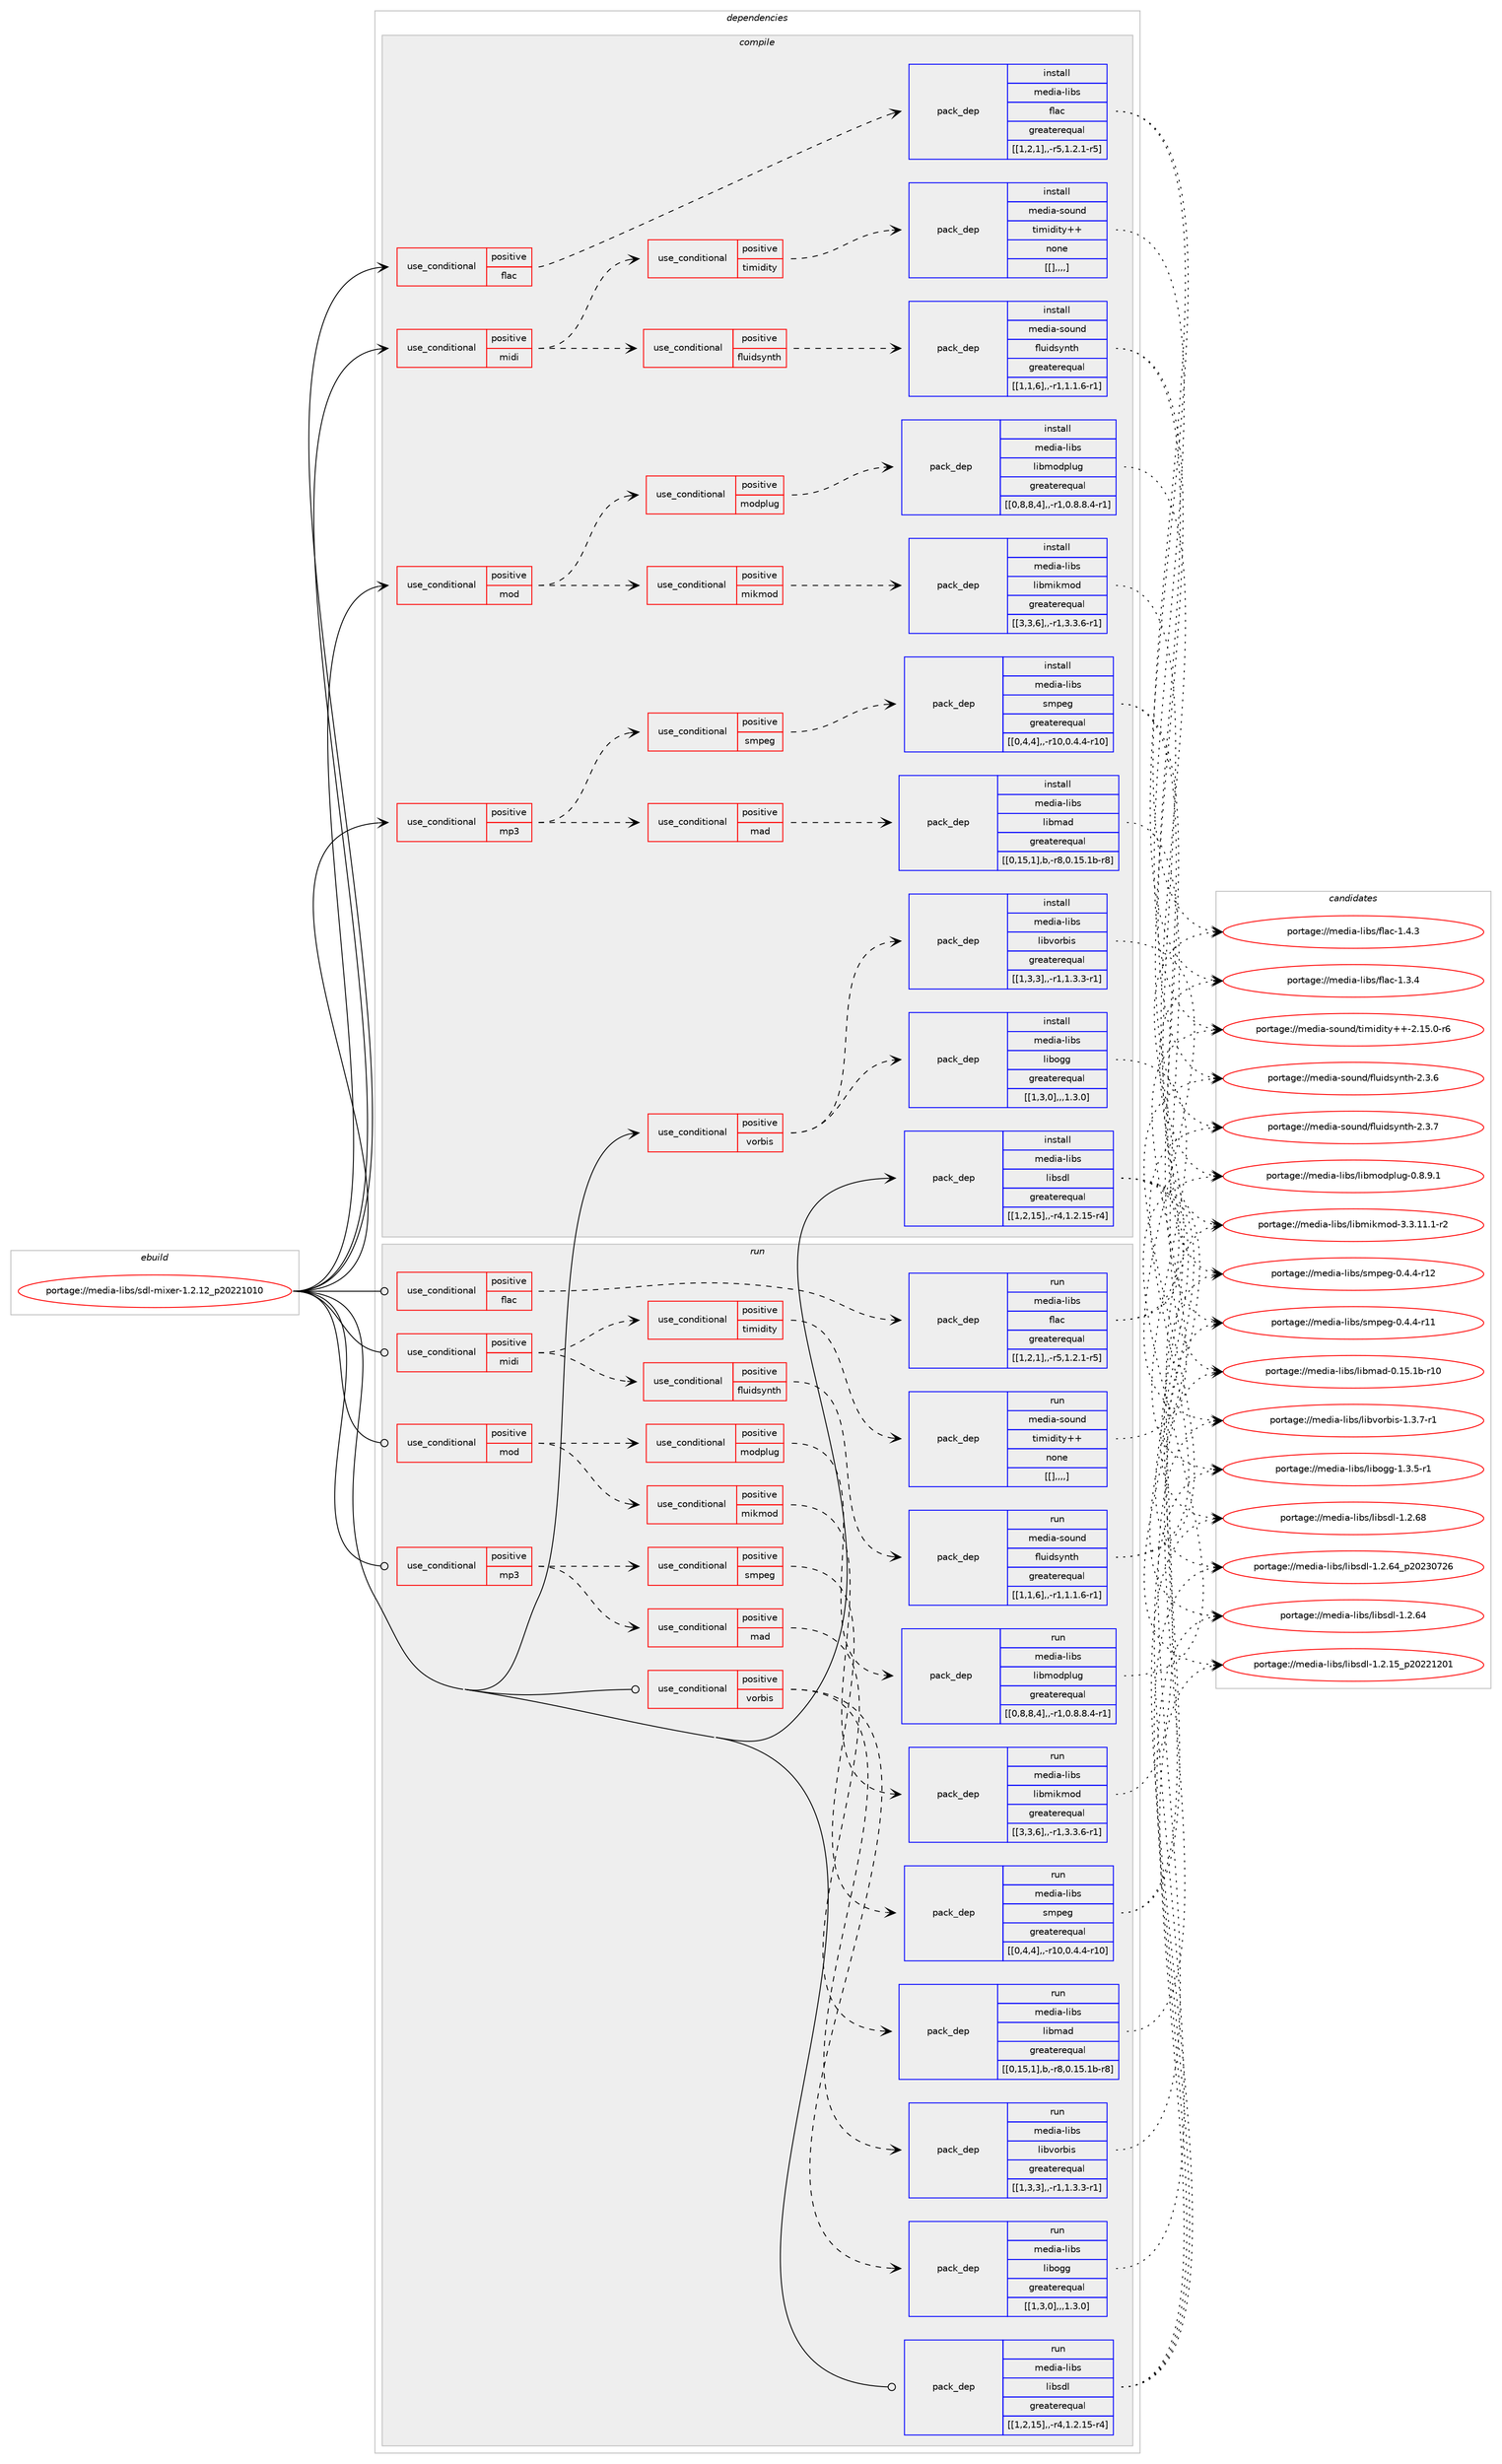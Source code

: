 digraph prolog {

# *************
# Graph options
# *************

newrank=true;
concentrate=true;
compound=true;
graph [rankdir=LR,fontname=Helvetica,fontsize=10,ranksep=1.5];#, ranksep=2.5, nodesep=0.2];
edge  [arrowhead=vee];
node  [fontname=Helvetica,fontsize=10];

# **********
# The ebuild
# **********

subgraph cluster_leftcol {
color=gray;
label=<<i>ebuild</i>>;
id [label="portage://media-libs/sdl-mixer-1.2.12_p20221010", color=red, width=4, href="../media-libs/sdl-mixer-1.2.12_p20221010.svg"];
}

# ****************
# The dependencies
# ****************

subgraph cluster_midcol {
color=gray;
label=<<i>dependencies</i>>;
subgraph cluster_compile {
fillcolor="#eeeeee";
style=filled;
label=<<i>compile</i>>;
subgraph cond83076 {
dependency326830 [label=<<TABLE BORDER="0" CELLBORDER="1" CELLSPACING="0" CELLPADDING="4"><TR><TD ROWSPAN="3" CELLPADDING="10">use_conditional</TD></TR><TR><TD>positive</TD></TR><TR><TD>flac</TD></TR></TABLE>>, shape=none, color=red];
subgraph pack241087 {
dependency326833 [label=<<TABLE BORDER="0" CELLBORDER="1" CELLSPACING="0" CELLPADDING="4" WIDTH="220"><TR><TD ROWSPAN="6" CELLPADDING="30">pack_dep</TD></TR><TR><TD WIDTH="110">install</TD></TR><TR><TD>media-libs</TD></TR><TR><TD>flac</TD></TR><TR><TD>greaterequal</TD></TR><TR><TD>[[1,2,1],,-r5,1.2.1-r5]</TD></TR></TABLE>>, shape=none, color=blue];
}
dependency326830:e -> dependency326833:w [weight=20,style="dashed",arrowhead="vee"];
}
id:e -> dependency326830:w [weight=20,style="solid",arrowhead="vee"];
subgraph cond83113 {
dependency326910 [label=<<TABLE BORDER="0" CELLBORDER="1" CELLSPACING="0" CELLPADDING="4"><TR><TD ROWSPAN="3" CELLPADDING="10">use_conditional</TD></TR><TR><TD>positive</TD></TR><TR><TD>midi</TD></TR></TABLE>>, shape=none, color=red];
subgraph cond83114 {
dependency326934 [label=<<TABLE BORDER="0" CELLBORDER="1" CELLSPACING="0" CELLPADDING="4"><TR><TD ROWSPAN="3" CELLPADDING="10">use_conditional</TD></TR><TR><TD>positive</TD></TR><TR><TD>fluidsynth</TD></TR></TABLE>>, shape=none, color=red];
subgraph pack241155 {
dependency327000 [label=<<TABLE BORDER="0" CELLBORDER="1" CELLSPACING="0" CELLPADDING="4" WIDTH="220"><TR><TD ROWSPAN="6" CELLPADDING="30">pack_dep</TD></TR><TR><TD WIDTH="110">install</TD></TR><TR><TD>media-sound</TD></TR><TR><TD>fluidsynth</TD></TR><TR><TD>greaterequal</TD></TR><TR><TD>[[1,1,6],,-r1,1.1.6-r1]</TD></TR></TABLE>>, shape=none, color=blue];
}
dependency326934:e -> dependency327000:w [weight=20,style="dashed",arrowhead="vee"];
}
dependency326910:e -> dependency326934:w [weight=20,style="dashed",arrowhead="vee"];
subgraph cond83161 {
dependency327090 [label=<<TABLE BORDER="0" CELLBORDER="1" CELLSPACING="0" CELLPADDING="4"><TR><TD ROWSPAN="3" CELLPADDING="10">use_conditional</TD></TR><TR><TD>positive</TD></TR><TR><TD>timidity</TD></TR></TABLE>>, shape=none, color=red];
subgraph pack241240 {
dependency327110 [label=<<TABLE BORDER="0" CELLBORDER="1" CELLSPACING="0" CELLPADDING="4" WIDTH="220"><TR><TD ROWSPAN="6" CELLPADDING="30">pack_dep</TD></TR><TR><TD WIDTH="110">install</TD></TR><TR><TD>media-sound</TD></TR><TR><TD>timidity++</TD></TR><TR><TD>none</TD></TR><TR><TD>[[],,,,]</TD></TR></TABLE>>, shape=none, color=blue];
}
dependency327090:e -> dependency327110:w [weight=20,style="dashed",arrowhead="vee"];
}
dependency326910:e -> dependency327090:w [weight=20,style="dashed",arrowhead="vee"];
}
id:e -> dependency326910:w [weight=20,style="solid",arrowhead="vee"];
subgraph cond83195 {
dependency327157 [label=<<TABLE BORDER="0" CELLBORDER="1" CELLSPACING="0" CELLPADDING="4"><TR><TD ROWSPAN="3" CELLPADDING="10">use_conditional</TD></TR><TR><TD>positive</TD></TR><TR><TD>mod</TD></TR></TABLE>>, shape=none, color=red];
subgraph cond83216 {
dependency327161 [label=<<TABLE BORDER="0" CELLBORDER="1" CELLSPACING="0" CELLPADDING="4"><TR><TD ROWSPAN="3" CELLPADDING="10">use_conditional</TD></TR><TR><TD>positive</TD></TR><TR><TD>mikmod</TD></TR></TABLE>>, shape=none, color=red];
subgraph pack241284 {
dependency327164 [label=<<TABLE BORDER="0" CELLBORDER="1" CELLSPACING="0" CELLPADDING="4" WIDTH="220"><TR><TD ROWSPAN="6" CELLPADDING="30">pack_dep</TD></TR><TR><TD WIDTH="110">install</TD></TR><TR><TD>media-libs</TD></TR><TR><TD>libmikmod</TD></TR><TR><TD>greaterequal</TD></TR><TR><TD>[[3,3,6],,-r1,3.3.6-r1]</TD></TR></TABLE>>, shape=none, color=blue];
}
dependency327161:e -> dependency327164:w [weight=20,style="dashed",arrowhead="vee"];
}
dependency327157:e -> dependency327161:w [weight=20,style="dashed",arrowhead="vee"];
subgraph cond83222 {
dependency327194 [label=<<TABLE BORDER="0" CELLBORDER="1" CELLSPACING="0" CELLPADDING="4"><TR><TD ROWSPAN="3" CELLPADDING="10">use_conditional</TD></TR><TR><TD>positive</TD></TR><TR><TD>modplug</TD></TR></TABLE>>, shape=none, color=red];
subgraph pack241304 {
dependency327216 [label=<<TABLE BORDER="0" CELLBORDER="1" CELLSPACING="0" CELLPADDING="4" WIDTH="220"><TR><TD ROWSPAN="6" CELLPADDING="30">pack_dep</TD></TR><TR><TD WIDTH="110">install</TD></TR><TR><TD>media-libs</TD></TR><TR><TD>libmodplug</TD></TR><TR><TD>greaterequal</TD></TR><TR><TD>[[0,8,8,4],,-r1,0.8.8.4-r1]</TD></TR></TABLE>>, shape=none, color=blue];
}
dependency327194:e -> dependency327216:w [weight=20,style="dashed",arrowhead="vee"];
}
dependency327157:e -> dependency327194:w [weight=20,style="dashed",arrowhead="vee"];
}
id:e -> dependency327157:w [weight=20,style="solid",arrowhead="vee"];
subgraph cond83247 {
dependency327243 [label=<<TABLE BORDER="0" CELLBORDER="1" CELLSPACING="0" CELLPADDING="4"><TR><TD ROWSPAN="3" CELLPADDING="10">use_conditional</TD></TR><TR><TD>positive</TD></TR><TR><TD>mp3</TD></TR></TABLE>>, shape=none, color=red];
subgraph cond83261 {
dependency327314 [label=<<TABLE BORDER="0" CELLBORDER="1" CELLSPACING="0" CELLPADDING="4"><TR><TD ROWSPAN="3" CELLPADDING="10">use_conditional</TD></TR><TR><TD>positive</TD></TR><TR><TD>mad</TD></TR></TABLE>>, shape=none, color=red];
subgraph pack241376 {
dependency327317 [label=<<TABLE BORDER="0" CELLBORDER="1" CELLSPACING="0" CELLPADDING="4" WIDTH="220"><TR><TD ROWSPAN="6" CELLPADDING="30">pack_dep</TD></TR><TR><TD WIDTH="110">install</TD></TR><TR><TD>media-libs</TD></TR><TR><TD>libmad</TD></TR><TR><TD>greaterequal</TD></TR><TR><TD>[[0,15,1],b,-r8,0.15.1b-r8]</TD></TR></TABLE>>, shape=none, color=blue];
}
dependency327314:e -> dependency327317:w [weight=20,style="dashed",arrowhead="vee"];
}
dependency327243:e -> dependency327314:w [weight=20,style="dashed",arrowhead="vee"];
subgraph cond83274 {
dependency327342 [label=<<TABLE BORDER="0" CELLBORDER="1" CELLSPACING="0" CELLPADDING="4"><TR><TD ROWSPAN="3" CELLPADDING="10">use_conditional</TD></TR><TR><TD>positive</TD></TR><TR><TD>smpeg</TD></TR></TABLE>>, shape=none, color=red];
subgraph pack241402 {
dependency327368 [label=<<TABLE BORDER="0" CELLBORDER="1" CELLSPACING="0" CELLPADDING="4" WIDTH="220"><TR><TD ROWSPAN="6" CELLPADDING="30">pack_dep</TD></TR><TR><TD WIDTH="110">install</TD></TR><TR><TD>media-libs</TD></TR><TR><TD>smpeg</TD></TR><TR><TD>greaterequal</TD></TR><TR><TD>[[0,4,4],,-r10,0.4.4-r10]</TD></TR></TABLE>>, shape=none, color=blue];
}
dependency327342:e -> dependency327368:w [weight=20,style="dashed",arrowhead="vee"];
}
dependency327243:e -> dependency327342:w [weight=20,style="dashed",arrowhead="vee"];
}
id:e -> dependency327243:w [weight=20,style="solid",arrowhead="vee"];
subgraph cond83290 {
dependency327375 [label=<<TABLE BORDER="0" CELLBORDER="1" CELLSPACING="0" CELLPADDING="4"><TR><TD ROWSPAN="3" CELLPADDING="10">use_conditional</TD></TR><TR><TD>positive</TD></TR><TR><TD>vorbis</TD></TR></TABLE>>, shape=none, color=red];
subgraph pack241439 {
dependency327401 [label=<<TABLE BORDER="0" CELLBORDER="1" CELLSPACING="0" CELLPADDING="4" WIDTH="220"><TR><TD ROWSPAN="6" CELLPADDING="30">pack_dep</TD></TR><TR><TD WIDTH="110">install</TD></TR><TR><TD>media-libs</TD></TR><TR><TD>libogg</TD></TR><TR><TD>greaterequal</TD></TR><TR><TD>[[1,3,0],,,1.3.0]</TD></TR></TABLE>>, shape=none, color=blue];
}
dependency327375:e -> dependency327401:w [weight=20,style="dashed",arrowhead="vee"];
subgraph pack241470 {
dependency327496 [label=<<TABLE BORDER="0" CELLBORDER="1" CELLSPACING="0" CELLPADDING="4" WIDTH="220"><TR><TD ROWSPAN="6" CELLPADDING="30">pack_dep</TD></TR><TR><TD WIDTH="110">install</TD></TR><TR><TD>media-libs</TD></TR><TR><TD>libvorbis</TD></TR><TR><TD>greaterequal</TD></TR><TR><TD>[[1,3,3],,-r1,1.3.3-r1]</TD></TR></TABLE>>, shape=none, color=blue];
}
dependency327375:e -> dependency327496:w [weight=20,style="dashed",arrowhead="vee"];
}
id:e -> dependency327375:w [weight=20,style="solid",arrowhead="vee"];
subgraph pack241531 {
dependency327567 [label=<<TABLE BORDER="0" CELLBORDER="1" CELLSPACING="0" CELLPADDING="4" WIDTH="220"><TR><TD ROWSPAN="6" CELLPADDING="30">pack_dep</TD></TR><TR><TD WIDTH="110">install</TD></TR><TR><TD>media-libs</TD></TR><TR><TD>libsdl</TD></TR><TR><TD>greaterequal</TD></TR><TR><TD>[[1,2,15],,-r4,1.2.15-r4]</TD></TR></TABLE>>, shape=none, color=blue];
}
id:e -> dependency327567:w [weight=20,style="solid",arrowhead="vee"];
}
subgraph cluster_compileandrun {
fillcolor="#eeeeee";
style=filled;
label=<<i>compile and run</i>>;
}
subgraph cluster_run {
fillcolor="#eeeeee";
style=filled;
label=<<i>run</i>>;
subgraph cond83356 {
dependency327618 [label=<<TABLE BORDER="0" CELLBORDER="1" CELLSPACING="0" CELLPADDING="4"><TR><TD ROWSPAN="3" CELLPADDING="10">use_conditional</TD></TR><TR><TD>positive</TD></TR><TR><TD>flac</TD></TR></TABLE>>, shape=none, color=red];
subgraph pack241581 {
dependency327622 [label=<<TABLE BORDER="0" CELLBORDER="1" CELLSPACING="0" CELLPADDING="4" WIDTH="220"><TR><TD ROWSPAN="6" CELLPADDING="30">pack_dep</TD></TR><TR><TD WIDTH="110">run</TD></TR><TR><TD>media-libs</TD></TR><TR><TD>flac</TD></TR><TR><TD>greaterequal</TD></TR><TR><TD>[[1,2,1],,-r5,1.2.1-r5]</TD></TR></TABLE>>, shape=none, color=blue];
}
dependency327618:e -> dependency327622:w [weight=20,style="dashed",arrowhead="vee"];
}
id:e -> dependency327618:w [weight=20,style="solid",arrowhead="odot"];
subgraph cond83421 {
dependency327780 [label=<<TABLE BORDER="0" CELLBORDER="1" CELLSPACING="0" CELLPADDING="4"><TR><TD ROWSPAN="3" CELLPADDING="10">use_conditional</TD></TR><TR><TD>positive</TD></TR><TR><TD>midi</TD></TR></TABLE>>, shape=none, color=red];
subgraph cond83434 {
dependency327798 [label=<<TABLE BORDER="0" CELLBORDER="1" CELLSPACING="0" CELLPADDING="4"><TR><TD ROWSPAN="3" CELLPADDING="10">use_conditional</TD></TR><TR><TD>positive</TD></TR><TR><TD>fluidsynth</TD></TR></TABLE>>, shape=none, color=red];
subgraph pack241732 {
dependency327851 [label=<<TABLE BORDER="0" CELLBORDER="1" CELLSPACING="0" CELLPADDING="4" WIDTH="220"><TR><TD ROWSPAN="6" CELLPADDING="30">pack_dep</TD></TR><TR><TD WIDTH="110">run</TD></TR><TR><TD>media-sound</TD></TR><TR><TD>fluidsynth</TD></TR><TR><TD>greaterequal</TD></TR><TR><TD>[[1,1,6],,-r1,1.1.6-r1]</TD></TR></TABLE>>, shape=none, color=blue];
}
dependency327798:e -> dependency327851:w [weight=20,style="dashed",arrowhead="vee"];
}
dependency327780:e -> dependency327798:w [weight=20,style="dashed",arrowhead="vee"];
subgraph cond83454 {
dependency327918 [label=<<TABLE BORDER="0" CELLBORDER="1" CELLSPACING="0" CELLPADDING="4"><TR><TD ROWSPAN="3" CELLPADDING="10">use_conditional</TD></TR><TR><TD>positive</TD></TR><TR><TD>timidity</TD></TR></TABLE>>, shape=none, color=red];
subgraph pack241779 {
dependency327920 [label=<<TABLE BORDER="0" CELLBORDER="1" CELLSPACING="0" CELLPADDING="4" WIDTH="220"><TR><TD ROWSPAN="6" CELLPADDING="30">pack_dep</TD></TR><TR><TD WIDTH="110">run</TD></TR><TR><TD>media-sound</TD></TR><TR><TD>timidity++</TD></TR><TR><TD>none</TD></TR><TR><TD>[[],,,,]</TD></TR></TABLE>>, shape=none, color=blue];
}
dependency327918:e -> dependency327920:w [weight=20,style="dashed",arrowhead="vee"];
}
dependency327780:e -> dependency327918:w [weight=20,style="dashed",arrowhead="vee"];
}
id:e -> dependency327780:w [weight=20,style="solid",arrowhead="odot"];
subgraph cond83478 {
dependency327960 [label=<<TABLE BORDER="0" CELLBORDER="1" CELLSPACING="0" CELLPADDING="4"><TR><TD ROWSPAN="3" CELLPADDING="10">use_conditional</TD></TR><TR><TD>positive</TD></TR><TR><TD>mod</TD></TR></TABLE>>, shape=none, color=red];
subgraph cond83484 {
dependency327964 [label=<<TABLE BORDER="0" CELLBORDER="1" CELLSPACING="0" CELLPADDING="4"><TR><TD ROWSPAN="3" CELLPADDING="10">use_conditional</TD></TR><TR><TD>positive</TD></TR><TR><TD>mikmod</TD></TR></TABLE>>, shape=none, color=red];
subgraph pack241811 {
dependency327976 [label=<<TABLE BORDER="0" CELLBORDER="1" CELLSPACING="0" CELLPADDING="4" WIDTH="220"><TR><TD ROWSPAN="6" CELLPADDING="30">pack_dep</TD></TR><TR><TD WIDTH="110">run</TD></TR><TR><TD>media-libs</TD></TR><TR><TD>libmikmod</TD></TR><TR><TD>greaterequal</TD></TR><TR><TD>[[3,3,6],,-r1,3.3.6-r1]</TD></TR></TABLE>>, shape=none, color=blue];
}
dependency327964:e -> dependency327976:w [weight=20,style="dashed",arrowhead="vee"];
}
dependency327960:e -> dependency327964:w [weight=20,style="dashed",arrowhead="vee"];
subgraph cond83498 {
dependency328015 [label=<<TABLE BORDER="0" CELLBORDER="1" CELLSPACING="0" CELLPADDING="4"><TR><TD ROWSPAN="3" CELLPADDING="10">use_conditional</TD></TR><TR><TD>positive</TD></TR><TR><TD>modplug</TD></TR></TABLE>>, shape=none, color=red];
subgraph pack241844 {
dependency328054 [label=<<TABLE BORDER="0" CELLBORDER="1" CELLSPACING="0" CELLPADDING="4" WIDTH="220"><TR><TD ROWSPAN="6" CELLPADDING="30">pack_dep</TD></TR><TR><TD WIDTH="110">run</TD></TR><TR><TD>media-libs</TD></TR><TR><TD>libmodplug</TD></TR><TR><TD>greaterequal</TD></TR><TR><TD>[[0,8,8,4],,-r1,0.8.8.4-r1]</TD></TR></TABLE>>, shape=none, color=blue];
}
dependency328015:e -> dependency328054:w [weight=20,style="dashed",arrowhead="vee"];
}
dependency327960:e -> dependency328015:w [weight=20,style="dashed",arrowhead="vee"];
}
id:e -> dependency327960:w [weight=20,style="solid",arrowhead="odot"];
subgraph cond83521 {
dependency328058 [label=<<TABLE BORDER="0" CELLBORDER="1" CELLSPACING="0" CELLPADDING="4"><TR><TD ROWSPAN="3" CELLPADDING="10">use_conditional</TD></TR><TR><TD>positive</TD></TR><TR><TD>mp3</TD></TR></TABLE>>, shape=none, color=red];
subgraph cond83531 {
dependency328107 [label=<<TABLE BORDER="0" CELLBORDER="1" CELLSPACING="0" CELLPADDING="4"><TR><TD ROWSPAN="3" CELLPADDING="10">use_conditional</TD></TR><TR><TD>positive</TD></TR><TR><TD>mad</TD></TR></TABLE>>, shape=none, color=red];
subgraph pack241893 {
dependency328109 [label=<<TABLE BORDER="0" CELLBORDER="1" CELLSPACING="0" CELLPADDING="4" WIDTH="220"><TR><TD ROWSPAN="6" CELLPADDING="30">pack_dep</TD></TR><TR><TD WIDTH="110">run</TD></TR><TR><TD>media-libs</TD></TR><TR><TD>libmad</TD></TR><TR><TD>greaterequal</TD></TR><TR><TD>[[0,15,1],b,-r8,0.15.1b-r8]</TD></TR></TABLE>>, shape=none, color=blue];
}
dependency328107:e -> dependency328109:w [weight=20,style="dashed",arrowhead="vee"];
}
dependency328058:e -> dependency328107:w [weight=20,style="dashed",arrowhead="vee"];
subgraph cond83544 {
dependency328141 [label=<<TABLE BORDER="0" CELLBORDER="1" CELLSPACING="0" CELLPADDING="4"><TR><TD ROWSPAN="3" CELLPADDING="10">use_conditional</TD></TR><TR><TD>positive</TD></TR><TR><TD>smpeg</TD></TR></TABLE>>, shape=none, color=red];
subgraph pack241926 {
dependency328189 [label=<<TABLE BORDER="0" CELLBORDER="1" CELLSPACING="0" CELLPADDING="4" WIDTH="220"><TR><TD ROWSPAN="6" CELLPADDING="30">pack_dep</TD></TR><TR><TD WIDTH="110">run</TD></TR><TR><TD>media-libs</TD></TR><TR><TD>smpeg</TD></TR><TR><TD>greaterequal</TD></TR><TR><TD>[[0,4,4],,-r10,0.4.4-r10]</TD></TR></TABLE>>, shape=none, color=blue];
}
dependency328141:e -> dependency328189:w [weight=20,style="dashed",arrowhead="vee"];
}
dependency328058:e -> dependency328141:w [weight=20,style="dashed",arrowhead="vee"];
}
id:e -> dependency328058:w [weight=20,style="solid",arrowhead="odot"];
subgraph cond83608 {
dependency328287 [label=<<TABLE BORDER="0" CELLBORDER="1" CELLSPACING="0" CELLPADDING="4"><TR><TD ROWSPAN="3" CELLPADDING="10">use_conditional</TD></TR><TR><TD>positive</TD></TR><TR><TD>vorbis</TD></TR></TABLE>>, shape=none, color=red];
subgraph pack242021 {
dependency328310 [label=<<TABLE BORDER="0" CELLBORDER="1" CELLSPACING="0" CELLPADDING="4" WIDTH="220"><TR><TD ROWSPAN="6" CELLPADDING="30">pack_dep</TD></TR><TR><TD WIDTH="110">run</TD></TR><TR><TD>media-libs</TD></TR><TR><TD>libogg</TD></TR><TR><TD>greaterequal</TD></TR><TR><TD>[[1,3,0],,,1.3.0]</TD></TR></TABLE>>, shape=none, color=blue];
}
dependency328287:e -> dependency328310:w [weight=20,style="dashed",arrowhead="vee"];
subgraph pack242051 {
dependency328381 [label=<<TABLE BORDER="0" CELLBORDER="1" CELLSPACING="0" CELLPADDING="4" WIDTH="220"><TR><TD ROWSPAN="6" CELLPADDING="30">pack_dep</TD></TR><TR><TD WIDTH="110">run</TD></TR><TR><TD>media-libs</TD></TR><TR><TD>libvorbis</TD></TR><TR><TD>greaterequal</TD></TR><TR><TD>[[1,3,3],,-r1,1.3.3-r1]</TD></TR></TABLE>>, shape=none, color=blue];
}
dependency328287:e -> dependency328381:w [weight=20,style="dashed",arrowhead="vee"];
}
id:e -> dependency328287:w [weight=20,style="solid",arrowhead="odot"];
subgraph pack242093 {
dependency328425 [label=<<TABLE BORDER="0" CELLBORDER="1" CELLSPACING="0" CELLPADDING="4" WIDTH="220"><TR><TD ROWSPAN="6" CELLPADDING="30">pack_dep</TD></TR><TR><TD WIDTH="110">run</TD></TR><TR><TD>media-libs</TD></TR><TR><TD>libsdl</TD></TR><TR><TD>greaterequal</TD></TR><TR><TD>[[1,2,15],,-r4,1.2.15-r4]</TD></TR></TABLE>>, shape=none, color=blue];
}
id:e -> dependency328425:w [weight=20,style="solid",arrowhead="odot"];
}
}

# **************
# The candidates
# **************

subgraph cluster_choices {
rank=same;
color=gray;
label=<<i>candidates</i>>;

subgraph choice241144 {
color=black;
nodesep=1;
choice109101100105974510810598115471021089799454946524651 [label="portage://media-libs/flac-1.4.3", color=red, width=4,href="../media-libs/flac-1.4.3.svg"];
choice109101100105974510810598115471021089799454946514652 [label="portage://media-libs/flac-1.3.4", color=red, width=4,href="../media-libs/flac-1.3.4.svg"];
dependency326833:e -> choice109101100105974510810598115471021089799454946524651:w [style=dotted,weight="100"];
dependency326833:e -> choice109101100105974510810598115471021089799454946514652:w [style=dotted,weight="100"];
}
subgraph choice241157 {
color=black;
nodesep=1;
choice109101100105974511511111711010047102108117105100115121110116104455046514655 [label="portage://media-sound/fluidsynth-2.3.7", color=red, width=4,href="../media-sound/fluidsynth-2.3.7.svg"];
choice109101100105974511511111711010047102108117105100115121110116104455046514654 [label="portage://media-sound/fluidsynth-2.3.6", color=red, width=4,href="../media-sound/fluidsynth-2.3.6.svg"];
dependency327000:e -> choice109101100105974511511111711010047102108117105100115121110116104455046514655:w [style=dotted,weight="100"];
dependency327000:e -> choice109101100105974511511111711010047102108117105100115121110116104455046514654:w [style=dotted,weight="100"];
}
subgraph choice241158 {
color=black;
nodesep=1;
choice1091011001059745115111117110100471161051091051001051161214343455046495346484511454 [label="portage://media-sound/timidity++-2.15.0-r6", color=red, width=4,href="../media-sound/timidity++-2.15.0-r6.svg"];
dependency327110:e -> choice1091011001059745115111117110100471161051091051001051161214343455046495346484511454:w [style=dotted,weight="100"];
}
subgraph choice241160 {
color=black;
nodesep=1;
choice10910110010597451081059811547108105981091051071091111004551465146494946494511450 [label="portage://media-libs/libmikmod-3.3.11.1-r2", color=red, width=4,href="../media-libs/libmikmod-3.3.11.1-r2.svg"];
dependency327164:e -> choice10910110010597451081059811547108105981091051071091111004551465146494946494511450:w [style=dotted,weight="100"];
}
subgraph choice241161 {
color=black;
nodesep=1;
choice10910110010597451081059811547108105981091111001121081171034548465646574649 [label="portage://media-libs/libmodplug-0.8.9.1", color=red, width=4,href="../media-libs/libmodplug-0.8.9.1.svg"];
dependency327216:e -> choice10910110010597451081059811547108105981091111001121081171034548465646574649:w [style=dotted,weight="100"];
}
subgraph choice241167 {
color=black;
nodesep=1;
choice1091011001059745108105981154710810598109971004548464953464998451144948 [label="portage://media-libs/libmad-0.15.1b-r10", color=red, width=4,href="../media-libs/libmad-0.15.1b-r10.svg"];
dependency327317:e -> choice1091011001059745108105981154710810598109971004548464953464998451144948:w [style=dotted,weight="100"];
}
subgraph choice241168 {
color=black;
nodesep=1;
choice10910110010597451081059811547115109112101103454846524652451144950 [label="portage://media-libs/smpeg-0.4.4-r12", color=red, width=4,href="../media-libs/smpeg-0.4.4-r12.svg"];
choice10910110010597451081059811547115109112101103454846524652451144949 [label="portage://media-libs/smpeg-0.4.4-r11", color=red, width=4,href="../media-libs/smpeg-0.4.4-r11.svg"];
dependency327368:e -> choice10910110010597451081059811547115109112101103454846524652451144950:w [style=dotted,weight="100"];
dependency327368:e -> choice10910110010597451081059811547115109112101103454846524652451144949:w [style=dotted,weight="100"];
}
subgraph choice241170 {
color=black;
nodesep=1;
choice10910110010597451081059811547108105981111031034549465146534511449 [label="portage://media-libs/libogg-1.3.5-r1", color=red, width=4,href="../media-libs/libogg-1.3.5-r1.svg"];
dependency327401:e -> choice10910110010597451081059811547108105981111031034549465146534511449:w [style=dotted,weight="100"];
}
subgraph choice241172 {
color=black;
nodesep=1;
choice1091011001059745108105981154710810598118111114981051154549465146554511449 [label="portage://media-libs/libvorbis-1.3.7-r1", color=red, width=4,href="../media-libs/libvorbis-1.3.7-r1.svg"];
dependency327496:e -> choice1091011001059745108105981154710810598118111114981051154549465146554511449:w [style=dotted,weight="100"];
}
subgraph choice241192 {
color=black;
nodesep=1;
choice109101100105974510810598115471081059811510010845494650465456 [label="portage://media-libs/libsdl-1.2.68", color=red, width=4,href="../media-libs/libsdl-1.2.68.svg"];
choice109101100105974510810598115471081059811510010845494650465452951125048505148555054 [label="portage://media-libs/libsdl-1.2.64_p20230726", color=red, width=4,href="../media-libs/libsdl-1.2.64_p20230726.svg"];
choice109101100105974510810598115471081059811510010845494650465452 [label="portage://media-libs/libsdl-1.2.64", color=red, width=4,href="../media-libs/libsdl-1.2.64.svg"];
choice109101100105974510810598115471081059811510010845494650464953951125048505049504849 [label="portage://media-libs/libsdl-1.2.15_p20221201", color=red, width=4,href="../media-libs/libsdl-1.2.15_p20221201.svg"];
dependency327567:e -> choice109101100105974510810598115471081059811510010845494650465456:w [style=dotted,weight="100"];
dependency327567:e -> choice109101100105974510810598115471081059811510010845494650465452951125048505148555054:w [style=dotted,weight="100"];
dependency327567:e -> choice109101100105974510810598115471081059811510010845494650465452:w [style=dotted,weight="100"];
dependency327567:e -> choice109101100105974510810598115471081059811510010845494650464953951125048505049504849:w [style=dotted,weight="100"];
}
subgraph choice241217 {
color=black;
nodesep=1;
choice109101100105974510810598115471021089799454946524651 [label="portage://media-libs/flac-1.4.3", color=red, width=4,href="../media-libs/flac-1.4.3.svg"];
choice109101100105974510810598115471021089799454946514652 [label="portage://media-libs/flac-1.3.4", color=red, width=4,href="../media-libs/flac-1.3.4.svg"];
dependency327622:e -> choice109101100105974510810598115471021089799454946524651:w [style=dotted,weight="100"];
dependency327622:e -> choice109101100105974510810598115471021089799454946514652:w [style=dotted,weight="100"];
}
subgraph choice241230 {
color=black;
nodesep=1;
choice109101100105974511511111711010047102108117105100115121110116104455046514655 [label="portage://media-sound/fluidsynth-2.3.7", color=red, width=4,href="../media-sound/fluidsynth-2.3.7.svg"];
choice109101100105974511511111711010047102108117105100115121110116104455046514654 [label="portage://media-sound/fluidsynth-2.3.6", color=red, width=4,href="../media-sound/fluidsynth-2.3.6.svg"];
dependency327851:e -> choice109101100105974511511111711010047102108117105100115121110116104455046514655:w [style=dotted,weight="100"];
dependency327851:e -> choice109101100105974511511111711010047102108117105100115121110116104455046514654:w [style=dotted,weight="100"];
}
subgraph choice241243 {
color=black;
nodesep=1;
choice1091011001059745115111117110100471161051091051001051161214343455046495346484511454 [label="portage://media-sound/timidity++-2.15.0-r6", color=red, width=4,href="../media-sound/timidity++-2.15.0-r6.svg"];
dependency327920:e -> choice1091011001059745115111117110100471161051091051001051161214343455046495346484511454:w [style=dotted,weight="100"];
}
subgraph choice241245 {
color=black;
nodesep=1;
choice10910110010597451081059811547108105981091051071091111004551465146494946494511450 [label="portage://media-libs/libmikmod-3.3.11.1-r2", color=red, width=4,href="../media-libs/libmikmod-3.3.11.1-r2.svg"];
dependency327976:e -> choice10910110010597451081059811547108105981091051071091111004551465146494946494511450:w [style=dotted,weight="100"];
}
subgraph choice241248 {
color=black;
nodesep=1;
choice10910110010597451081059811547108105981091111001121081171034548465646574649 [label="portage://media-libs/libmodplug-0.8.9.1", color=red, width=4,href="../media-libs/libmodplug-0.8.9.1.svg"];
dependency328054:e -> choice10910110010597451081059811547108105981091111001121081171034548465646574649:w [style=dotted,weight="100"];
}
subgraph choice241259 {
color=black;
nodesep=1;
choice1091011001059745108105981154710810598109971004548464953464998451144948 [label="portage://media-libs/libmad-0.15.1b-r10", color=red, width=4,href="../media-libs/libmad-0.15.1b-r10.svg"];
dependency328109:e -> choice1091011001059745108105981154710810598109971004548464953464998451144948:w [style=dotted,weight="100"];
}
subgraph choice241277 {
color=black;
nodesep=1;
choice10910110010597451081059811547115109112101103454846524652451144950 [label="portage://media-libs/smpeg-0.4.4-r12", color=red, width=4,href="../media-libs/smpeg-0.4.4-r12.svg"];
choice10910110010597451081059811547115109112101103454846524652451144949 [label="portage://media-libs/smpeg-0.4.4-r11", color=red, width=4,href="../media-libs/smpeg-0.4.4-r11.svg"];
dependency328189:e -> choice10910110010597451081059811547115109112101103454846524652451144950:w [style=dotted,weight="100"];
dependency328189:e -> choice10910110010597451081059811547115109112101103454846524652451144949:w [style=dotted,weight="100"];
}
subgraph choice241278 {
color=black;
nodesep=1;
choice10910110010597451081059811547108105981111031034549465146534511449 [label="portage://media-libs/libogg-1.3.5-r1", color=red, width=4,href="../media-libs/libogg-1.3.5-r1.svg"];
dependency328310:e -> choice10910110010597451081059811547108105981111031034549465146534511449:w [style=dotted,weight="100"];
}
subgraph choice241303 {
color=black;
nodesep=1;
choice1091011001059745108105981154710810598118111114981051154549465146554511449 [label="portage://media-libs/libvorbis-1.3.7-r1", color=red, width=4,href="../media-libs/libvorbis-1.3.7-r1.svg"];
dependency328381:e -> choice1091011001059745108105981154710810598118111114981051154549465146554511449:w [style=dotted,weight="100"];
}
subgraph choice241305 {
color=black;
nodesep=1;
choice109101100105974510810598115471081059811510010845494650465456 [label="portage://media-libs/libsdl-1.2.68", color=red, width=4,href="../media-libs/libsdl-1.2.68.svg"];
choice109101100105974510810598115471081059811510010845494650465452951125048505148555054 [label="portage://media-libs/libsdl-1.2.64_p20230726", color=red, width=4,href="../media-libs/libsdl-1.2.64_p20230726.svg"];
choice109101100105974510810598115471081059811510010845494650465452 [label="portage://media-libs/libsdl-1.2.64", color=red, width=4,href="../media-libs/libsdl-1.2.64.svg"];
choice109101100105974510810598115471081059811510010845494650464953951125048505049504849 [label="portage://media-libs/libsdl-1.2.15_p20221201", color=red, width=4,href="../media-libs/libsdl-1.2.15_p20221201.svg"];
dependency328425:e -> choice109101100105974510810598115471081059811510010845494650465456:w [style=dotted,weight="100"];
dependency328425:e -> choice109101100105974510810598115471081059811510010845494650465452951125048505148555054:w [style=dotted,weight="100"];
dependency328425:e -> choice109101100105974510810598115471081059811510010845494650465452:w [style=dotted,weight="100"];
dependency328425:e -> choice109101100105974510810598115471081059811510010845494650464953951125048505049504849:w [style=dotted,weight="100"];
}
}

}
